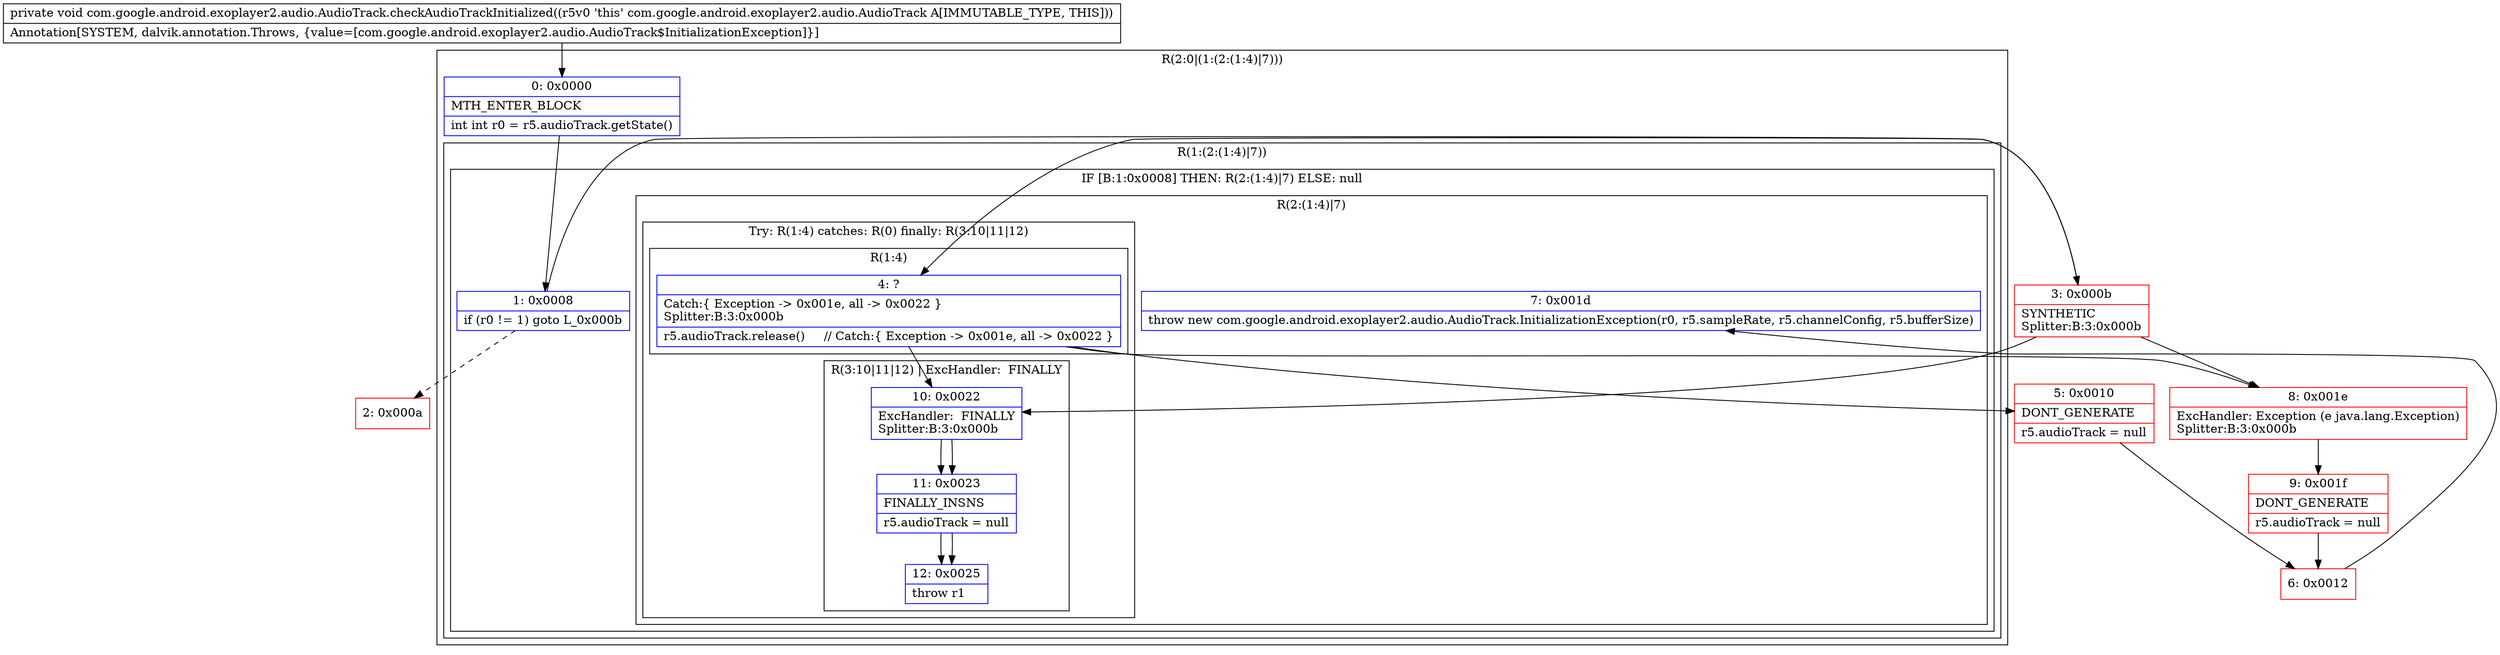 digraph "CFG forcom.google.android.exoplayer2.audio.AudioTrack.checkAudioTrackInitialized()V" {
subgraph cluster_Region_2082160100 {
label = "R(2:0|(1:(2:(1:4)|7)))";
node [shape=record,color=blue];
Node_0 [shape=record,label="{0\:\ 0x0000|MTH_ENTER_BLOCK\l|int int r0 = r5.audioTrack.getState()\l}"];
subgraph cluster_Region_43705589 {
label = "R(1:(2:(1:4)|7))";
node [shape=record,color=blue];
subgraph cluster_IfRegion_1666204719 {
label = "IF [B:1:0x0008] THEN: R(2:(1:4)|7) ELSE: null";
node [shape=record,color=blue];
Node_1 [shape=record,label="{1\:\ 0x0008|if (r0 != 1) goto L_0x000b\l}"];
subgraph cluster_Region_2037352457 {
label = "R(2:(1:4)|7)";
node [shape=record,color=blue];
subgraph cluster_TryCatchRegion_362042958 {
label = "Try: R(1:4) catches: R(0) finally: R(3:10|11|12)";
node [shape=record,color=blue];
subgraph cluster_Region_1231064234 {
label = "R(1:4)";
node [shape=record,color=blue];
Node_4 [shape=record,label="{4\:\ ?|Catch:\{ Exception \-\> 0x001e, all \-\> 0x0022 \}\lSplitter:B:3:0x000b\l|r5.audioTrack.release()     \/\/ Catch:\{ Exception \-\> 0x001e, all \-\> 0x0022 \}\l}"];
}
subgraph cluster_Region_1911990042 {
label = "R(0) | ExcHandler: Exception (e java.lang.Exception)\l";
node [shape=record,color=blue];
}
subgraph cluster_Region_614357149 {
label = "R(3:10|11|12) | ExcHandler:  FINALLY\l";
node [shape=record,color=blue];
Node_10 [shape=record,label="{10\:\ 0x0022|ExcHandler:  FINALLY\lSplitter:B:3:0x000b\l}"];
Node_11 [shape=record,label="{11\:\ 0x0023|FINALLY_INSNS\l|r5.audioTrack = null\l}"];
Node_12 [shape=record,label="{12\:\ 0x0025|throw r1\l}"];
}
}
Node_7 [shape=record,label="{7\:\ 0x001d|throw new com.google.android.exoplayer2.audio.AudioTrack.InitializationException(r0, r5.sampleRate, r5.channelConfig, r5.bufferSize)\l}"];
}
}
}
}
subgraph cluster_Region_1911990042 {
label = "R(0) | ExcHandler: Exception (e java.lang.Exception)\l";
node [shape=record,color=blue];
}
subgraph cluster_Region_614357149 {
label = "R(3:10|11|12) | ExcHandler:  FINALLY\l";
node [shape=record,color=blue];
Node_10 [shape=record,label="{10\:\ 0x0022|ExcHandler:  FINALLY\lSplitter:B:3:0x000b\l}"];
Node_11 [shape=record,label="{11\:\ 0x0023|FINALLY_INSNS\l|r5.audioTrack = null\l}"];
Node_12 [shape=record,label="{12\:\ 0x0025|throw r1\l}"];
}
Node_2 [shape=record,color=red,label="{2\:\ 0x000a}"];
Node_3 [shape=record,color=red,label="{3\:\ 0x000b|SYNTHETIC\lSplitter:B:3:0x000b\l}"];
Node_5 [shape=record,color=red,label="{5\:\ 0x0010|DONT_GENERATE\l|r5.audioTrack = null\l}"];
Node_6 [shape=record,color=red,label="{6\:\ 0x0012}"];
Node_8 [shape=record,color=red,label="{8\:\ 0x001e|ExcHandler: Exception (e java.lang.Exception)\lSplitter:B:3:0x000b\l}"];
Node_9 [shape=record,color=red,label="{9\:\ 0x001f|DONT_GENERATE\l|r5.audioTrack = null\l}"];
MethodNode[shape=record,label="{private void com.google.android.exoplayer2.audio.AudioTrack.checkAudioTrackInitialized((r5v0 'this' com.google.android.exoplayer2.audio.AudioTrack A[IMMUTABLE_TYPE, THIS]))  | Annotation[SYSTEM, dalvik.annotation.Throws, \{value=[com.google.android.exoplayer2.audio.AudioTrack$InitializationException]\}]\l}"];
MethodNode -> Node_0;
Node_0 -> Node_1;
Node_1 -> Node_2[style=dashed];
Node_1 -> Node_3;
Node_4 -> Node_5;
Node_4 -> Node_8;
Node_4 -> Node_10;
Node_10 -> Node_11;
Node_11 -> Node_12;
Node_10 -> Node_11;
Node_11 -> Node_12;
Node_3 -> Node_4;
Node_3 -> Node_8;
Node_3 -> Node_10;
Node_5 -> Node_6;
Node_6 -> Node_7;
Node_8 -> Node_9;
Node_9 -> Node_6;
}

